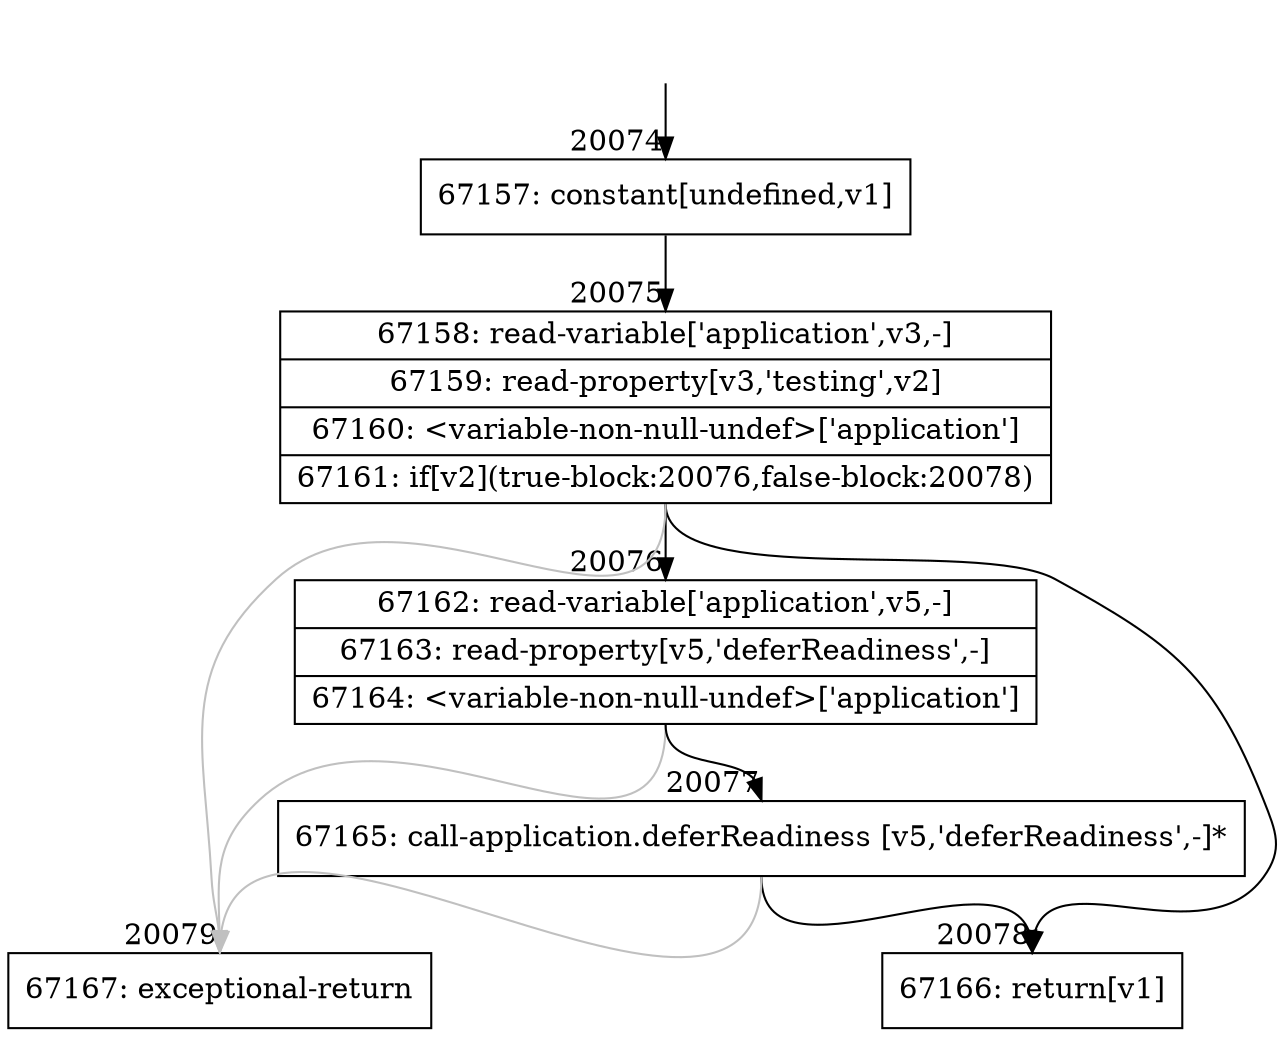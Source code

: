 digraph {
rankdir="TD"
BB_entry1741[shape=none,label=""];
BB_entry1741 -> BB20074 [tailport=s, headport=n, headlabel="    20074"]
BB20074 [shape=record label="{67157: constant[undefined,v1]}" ] 
BB20074 -> BB20075 [tailport=s, headport=n, headlabel="      20075"]
BB20075 [shape=record label="{67158: read-variable['application',v3,-]|67159: read-property[v3,'testing',v2]|67160: \<variable-non-null-undef\>['application']|67161: if[v2](true-block:20076,false-block:20078)}" ] 
BB20075 -> BB20076 [tailport=s, headport=n, headlabel="      20076"]
BB20075 -> BB20078 [tailport=s, headport=n, headlabel="      20078"]
BB20075 -> BB20079 [tailport=s, headport=n, color=gray, headlabel="      20079"]
BB20076 [shape=record label="{67162: read-variable['application',v5,-]|67163: read-property[v5,'deferReadiness',-]|67164: \<variable-non-null-undef\>['application']}" ] 
BB20076 -> BB20077 [tailport=s, headport=n, headlabel="      20077"]
BB20076 -> BB20079 [tailport=s, headport=n, color=gray]
BB20077 [shape=record label="{67165: call-application.deferReadiness [v5,'deferReadiness',-]*}" ] 
BB20077 -> BB20078 [tailport=s, headport=n]
BB20077 -> BB20079 [tailport=s, headport=n, color=gray]
BB20078 [shape=record label="{67166: return[v1]}" ] 
BB20079 [shape=record label="{67167: exceptional-return}" ] 
//#$~ 37597
}
